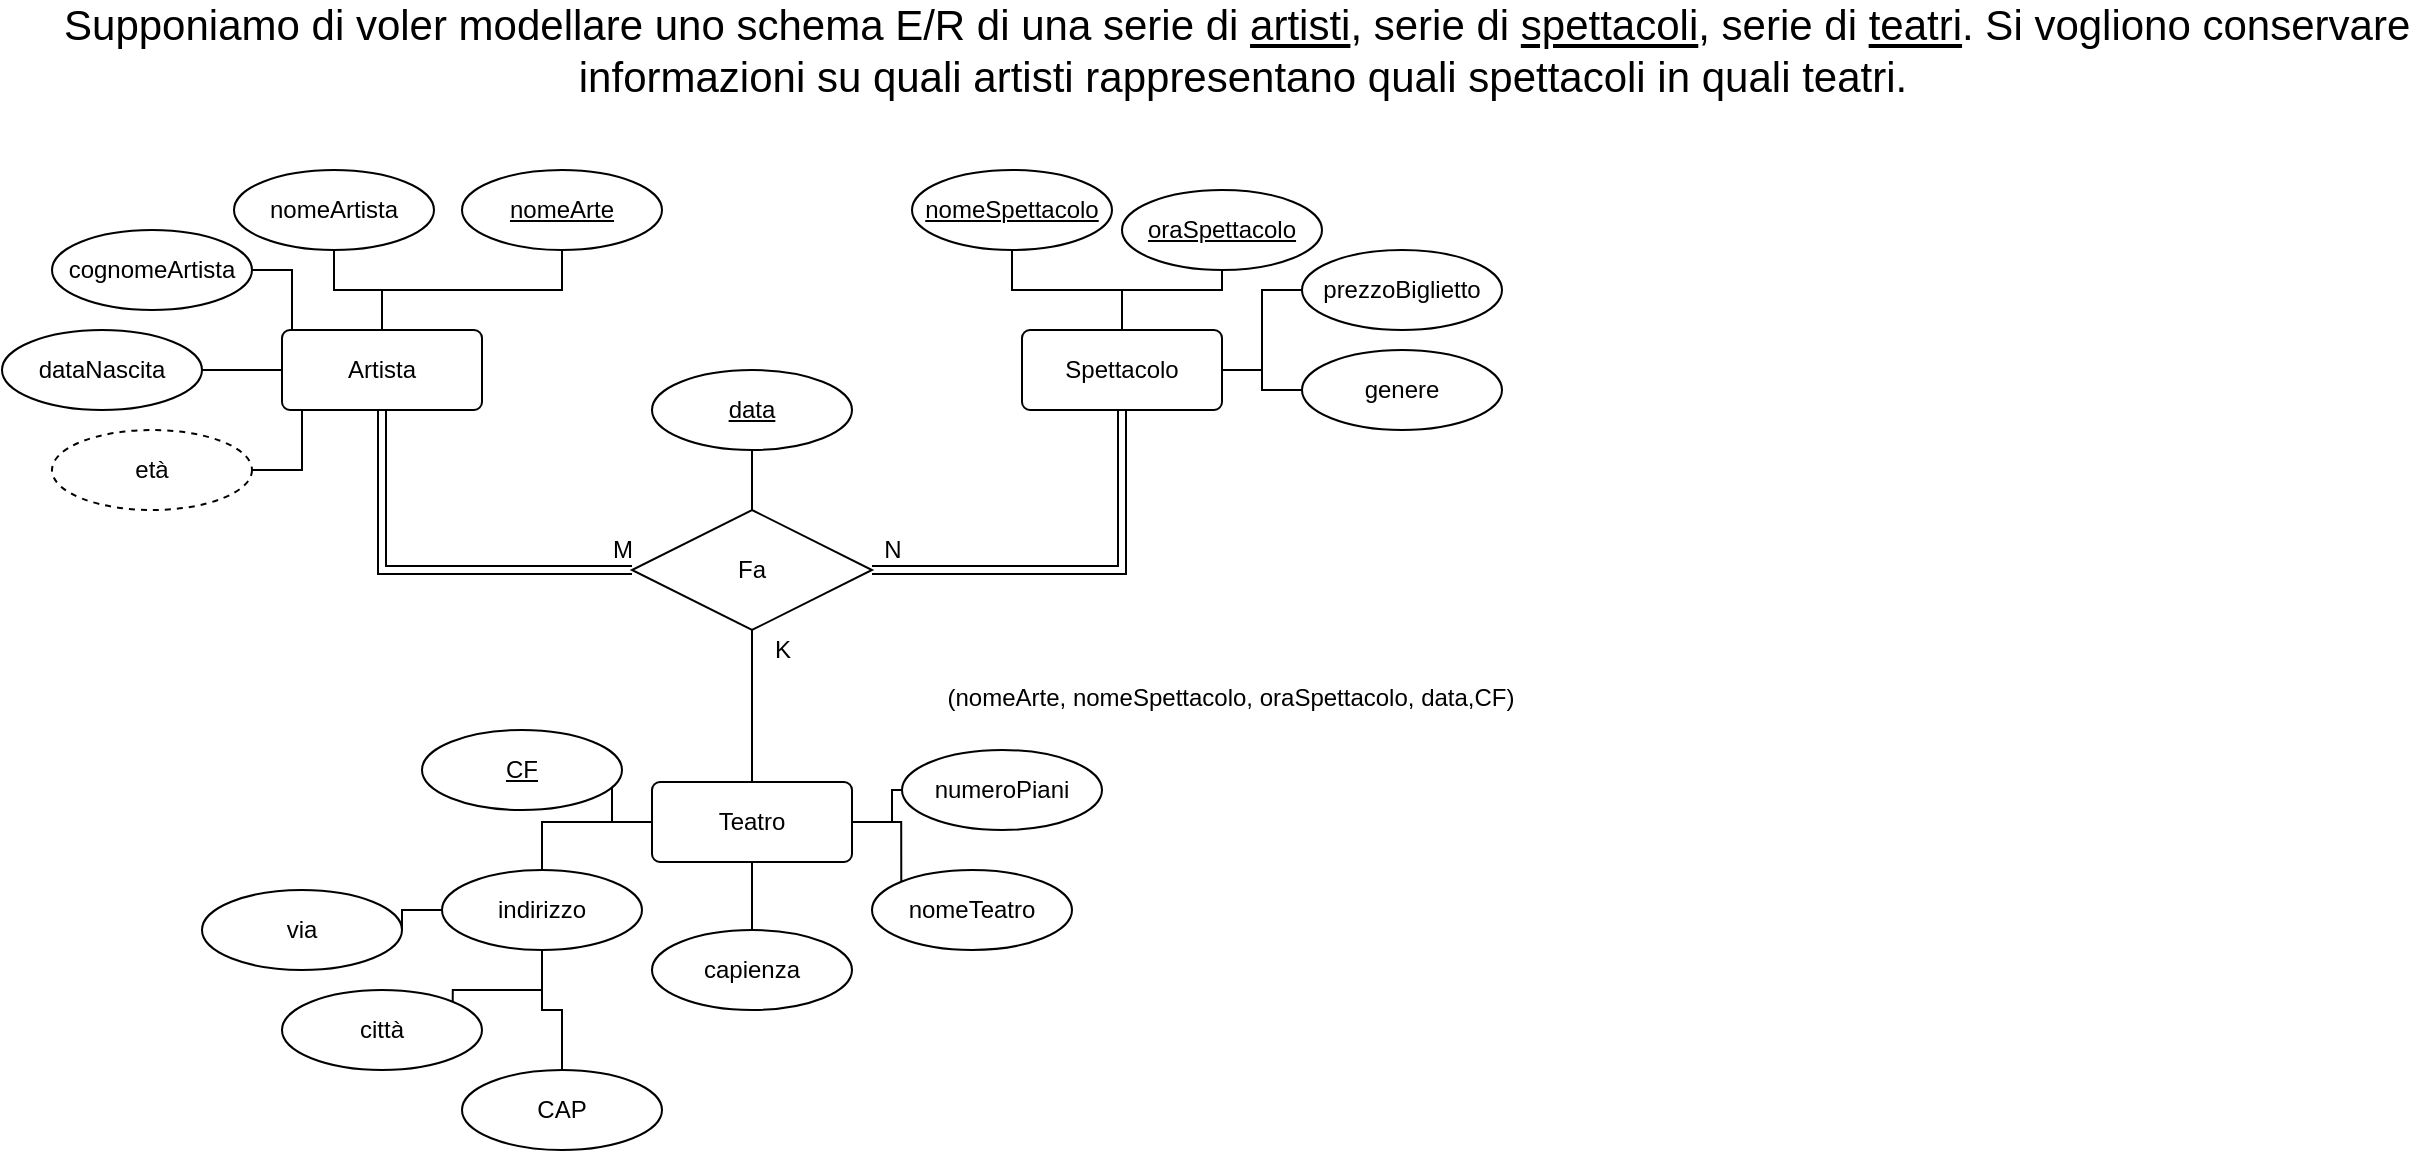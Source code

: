<mxfile version="13.0.1" type="device"><diagram id="q0JTB-GfVeCKMsjpY5aI" name="Page-1"><mxGraphModel dx="788" dy="524" grid="1" gridSize="10" guides="1" tooltips="1" connect="1" arrows="1" fold="1" page="1" pageScale="1" pageWidth="1091" pageHeight="1011" math="0" shadow="0"><root><mxCell id="0"/><mxCell id="1" parent="0"/><mxCell id="TRV-0-cWPBI3vSq-Ukxo-1" value="&lt;span style=&quot;font-size: 21px&quot;&gt;Supponiamo di voler modellare uno schema E/R di una serie di &lt;u&gt;artisti&lt;/u&gt;, serie di &lt;u&gt;spettacoli&lt;/u&gt;, serie di &lt;u&gt;teatri&lt;/u&gt;. Si vogliono conservare&amp;nbsp;&lt;br&gt;informazioni su quali artisti rappresentano quali spettacoli in quali teatri.&lt;br&gt;&lt;/span&gt;" style="text;html=1;align=center;verticalAlign=middle;resizable=0;points=[];autosize=1;" parent="1" vertex="1"><mxGeometry x="405" y="100" width="1190" height="40" as="geometry"/></mxCell><mxCell id="2EuzCv6jawHInFEN8cXj-15" style="edgeStyle=orthogonalEdgeStyle;rounded=0;orthogonalLoop=1;jettySize=auto;html=1;entryX=0.5;entryY=0.75;entryDx=0;entryDy=0;entryPerimeter=0;endArrow=none;endFill=0;" edge="1" parent="1" source="2EuzCv6jawHInFEN8cXj-3" target="2EuzCv6jawHInFEN8cXj-14"><mxGeometry relative="1" as="geometry"/></mxCell><mxCell id="2EuzCv6jawHInFEN8cXj-16" style="edgeStyle=orthogonalEdgeStyle;rounded=0;orthogonalLoop=1;jettySize=auto;html=1;entryX=0.5;entryY=1;entryDx=0;entryDy=0;endArrow=none;endFill=0;" edge="1" parent="1" source="2EuzCv6jawHInFEN8cXj-3" target="2EuzCv6jawHInFEN8cXj-8"><mxGeometry relative="1" as="geometry"/></mxCell><mxCell id="2EuzCv6jawHInFEN8cXj-17" style="edgeStyle=orthogonalEdgeStyle;rounded=0;orthogonalLoop=1;jettySize=auto;html=1;entryX=1;entryY=0.5;entryDx=0;entryDy=0;endArrow=none;endFill=0;" edge="1" parent="1" source="2EuzCv6jawHInFEN8cXj-3" target="2EuzCv6jawHInFEN8cXj-10"><mxGeometry relative="1" as="geometry"/></mxCell><mxCell id="2EuzCv6jawHInFEN8cXj-18" style="edgeStyle=orthogonalEdgeStyle;rounded=0;orthogonalLoop=1;jettySize=auto;html=1;entryX=1;entryY=0.5;entryDx=0;entryDy=0;endArrow=none;endFill=0;" edge="1" parent="1" source="2EuzCv6jawHInFEN8cXj-3" target="2EuzCv6jawHInFEN8cXj-9"><mxGeometry relative="1" as="geometry"><Array as="points"><mxPoint x="525" y="230"/></Array></mxGeometry></mxCell><mxCell id="2EuzCv6jawHInFEN8cXj-19" style="edgeStyle=orthogonalEdgeStyle;rounded=0;orthogonalLoop=1;jettySize=auto;html=1;entryX=1;entryY=0.5;entryDx=0;entryDy=0;endArrow=none;endFill=0;" edge="1" parent="1" source="2EuzCv6jawHInFEN8cXj-3" target="2EuzCv6jawHInFEN8cXj-13"><mxGeometry relative="1" as="geometry"><Array as="points"><mxPoint x="530" y="330"/></Array></mxGeometry></mxCell><mxCell id="2EuzCv6jawHInFEN8cXj-21" style="edgeStyle=orthogonalEdgeStyle;rounded=0;orthogonalLoop=1;jettySize=auto;html=1;entryX=0;entryY=0.5;entryDx=0;entryDy=0;endArrow=none;endFill=0;exitX=0.5;exitY=1;exitDx=0;exitDy=0;shape=link;" edge="1" parent="1" source="2EuzCv6jawHInFEN8cXj-3" target="2EuzCv6jawHInFEN8cXj-20"><mxGeometry relative="1" as="geometry"/></mxCell><mxCell id="2EuzCv6jawHInFEN8cXj-3" value="Artista" style="rounded=1;arcSize=10;whiteSpace=wrap;html=1;align=center;" vertex="1" parent="1"><mxGeometry x="520" y="260" width="100" height="40" as="geometry"/></mxCell><mxCell id="2EuzCv6jawHInFEN8cXj-46" style="edgeStyle=orthogonalEdgeStyle;rounded=0;orthogonalLoop=1;jettySize=auto;html=1;entryX=0.5;entryY=1;entryDx=0;entryDy=0;endArrow=none;endFill=0;" edge="1" parent="1" source="2EuzCv6jawHInFEN8cXj-4" target="2EuzCv6jawHInFEN8cXj-31"><mxGeometry relative="1" as="geometry"/></mxCell><mxCell id="2EuzCv6jawHInFEN8cXj-47" style="edgeStyle=orthogonalEdgeStyle;rounded=0;orthogonalLoop=1;jettySize=auto;html=1;entryX=0.5;entryY=1;entryDx=0;entryDy=0;endArrow=none;endFill=0;" edge="1" parent="1" source="2EuzCv6jawHInFEN8cXj-4" target="2EuzCv6jawHInFEN8cXj-33"><mxGeometry relative="1" as="geometry"/></mxCell><mxCell id="2EuzCv6jawHInFEN8cXj-48" style="edgeStyle=orthogonalEdgeStyle;rounded=0;orthogonalLoop=1;jettySize=auto;html=1;entryX=0;entryY=0.5;entryDx=0;entryDy=0;endArrow=none;endFill=0;" edge="1" parent="1" source="2EuzCv6jawHInFEN8cXj-4" target="2EuzCv6jawHInFEN8cXj-32"><mxGeometry relative="1" as="geometry"/></mxCell><mxCell id="2EuzCv6jawHInFEN8cXj-49" style="edgeStyle=orthogonalEdgeStyle;rounded=0;orthogonalLoop=1;jettySize=auto;html=1;entryX=0;entryY=0.5;entryDx=0;entryDy=0;endArrow=none;endFill=0;" edge="1" parent="1" source="2EuzCv6jawHInFEN8cXj-4" target="2EuzCv6jawHInFEN8cXj-34"><mxGeometry relative="1" as="geometry"/></mxCell><mxCell id="2EuzCv6jawHInFEN8cXj-4" value="Spettacolo" style="rounded=1;arcSize=10;whiteSpace=wrap;html=1;align=center;" vertex="1" parent="1"><mxGeometry x="890" y="260" width="100" height="40" as="geometry"/></mxCell><mxCell id="2EuzCv6jawHInFEN8cXj-29" style="edgeStyle=orthogonalEdgeStyle;rounded=0;orthogonalLoop=1;jettySize=auto;html=1;entryX=0.5;entryY=1;entryDx=0;entryDy=0;endArrow=none;endFill=0;" edge="1" parent="1" source="2EuzCv6jawHInFEN8cXj-5" target="2EuzCv6jawHInFEN8cXj-20"><mxGeometry relative="1" as="geometry"/></mxCell><mxCell id="2EuzCv6jawHInFEN8cXj-41" style="edgeStyle=orthogonalEdgeStyle;rounded=0;orthogonalLoop=1;jettySize=auto;html=1;entryX=1;entryY=0.5;entryDx=0;entryDy=0;endArrow=none;endFill=0;" edge="1" parent="1" source="2EuzCv6jawHInFEN8cXj-5" target="2EuzCv6jawHInFEN8cXj-39"><mxGeometry relative="1" as="geometry"/></mxCell><mxCell id="2EuzCv6jawHInFEN8cXj-42" style="edgeStyle=orthogonalEdgeStyle;rounded=0;orthogonalLoop=1;jettySize=auto;html=1;endArrow=none;endFill=0;" edge="1" parent="1" source="2EuzCv6jawHInFEN8cXj-5" target="2EuzCv6jawHInFEN8cXj-36"><mxGeometry relative="1" as="geometry"/></mxCell><mxCell id="2EuzCv6jawHInFEN8cXj-43" style="edgeStyle=orthogonalEdgeStyle;rounded=0;orthogonalLoop=1;jettySize=auto;html=1;entryX=0.5;entryY=0;entryDx=0;entryDy=0;endArrow=none;endFill=0;" edge="1" parent="1" source="2EuzCv6jawHInFEN8cXj-5" target="2EuzCv6jawHInFEN8cXj-37"><mxGeometry relative="1" as="geometry"/></mxCell><mxCell id="2EuzCv6jawHInFEN8cXj-44" style="edgeStyle=orthogonalEdgeStyle;rounded=0;orthogonalLoop=1;jettySize=auto;html=1;endArrow=none;endFill=0;" edge="1" parent="1" source="2EuzCv6jawHInFEN8cXj-5" target="2EuzCv6jawHInFEN8cXj-40"><mxGeometry relative="1" as="geometry"/></mxCell><mxCell id="2EuzCv6jawHInFEN8cXj-45" style="edgeStyle=orthogonalEdgeStyle;rounded=0;orthogonalLoop=1;jettySize=auto;html=1;entryX=0;entryY=0;entryDx=0;entryDy=0;endArrow=none;endFill=0;" edge="1" parent="1" source="2EuzCv6jawHInFEN8cXj-5" target="2EuzCv6jawHInFEN8cXj-35"><mxGeometry relative="1" as="geometry"/></mxCell><mxCell id="2EuzCv6jawHInFEN8cXj-5" value="Teatro" style="rounded=1;arcSize=10;whiteSpace=wrap;html=1;align=center;" vertex="1" parent="1"><mxGeometry x="705" y="486" width="100" height="40" as="geometry"/></mxCell><mxCell id="2EuzCv6jawHInFEN8cXj-8" value="nomeArtista" style="ellipse;whiteSpace=wrap;html=1;align=center;" vertex="1" parent="1"><mxGeometry x="496" y="180" width="100" height="40" as="geometry"/></mxCell><mxCell id="2EuzCv6jawHInFEN8cXj-9" value="cognomeArtista" style="ellipse;whiteSpace=wrap;html=1;align=center;" vertex="1" parent="1"><mxGeometry x="405" y="210" width="100" height="40" as="geometry"/></mxCell><mxCell id="2EuzCv6jawHInFEN8cXj-10" value="dataNascita" style="ellipse;whiteSpace=wrap;html=1;align=center;" vertex="1" parent="1"><mxGeometry x="380" y="260" width="100" height="40" as="geometry"/></mxCell><mxCell id="2EuzCv6jawHInFEN8cXj-13" value="età" style="ellipse;whiteSpace=wrap;html=1;align=center;dashed=1;" vertex="1" parent="1"><mxGeometry x="405" y="310" width="100" height="40" as="geometry"/></mxCell><mxCell id="2EuzCv6jawHInFEN8cXj-14" value="nomeArte" style="ellipse;whiteSpace=wrap;html=1;align=center;fontStyle=4;" vertex="1" parent="1"><mxGeometry x="610" y="180" width="100" height="40" as="geometry"/></mxCell><mxCell id="2EuzCv6jawHInFEN8cXj-22" style="edgeStyle=orthogonalEdgeStyle;rounded=0;orthogonalLoop=1;jettySize=auto;html=1;endArrow=none;endFill=0;shape=link;" edge="1" parent="1" source="2EuzCv6jawHInFEN8cXj-20" target="2EuzCv6jawHInFEN8cXj-4"><mxGeometry relative="1" as="geometry"/></mxCell><mxCell id="2EuzCv6jawHInFEN8cXj-20" value="Fa" style="shape=rhombus;perimeter=rhombusPerimeter;whiteSpace=wrap;html=1;align=center;" vertex="1" parent="1"><mxGeometry x="695" y="350" width="120" height="60" as="geometry"/></mxCell><mxCell id="2EuzCv6jawHInFEN8cXj-26" value="N" style="text;html=1;align=center;verticalAlign=middle;resizable=0;points=[];autosize=1;" vertex="1" parent="1"><mxGeometry x="815" y="360" width="20" height="20" as="geometry"/></mxCell><mxCell id="2EuzCv6jawHInFEN8cXj-27" value="M" style="text;html=1;align=center;verticalAlign=middle;resizable=0;points=[];autosize=1;" vertex="1" parent="1"><mxGeometry x="675" y="360" width="30" height="20" as="geometry"/></mxCell><mxCell id="2EuzCv6jawHInFEN8cXj-30" value="K" style="text;html=1;align=center;verticalAlign=middle;resizable=0;points=[];autosize=1;" vertex="1" parent="1"><mxGeometry x="760" y="410" width="20" height="20" as="geometry"/></mxCell><mxCell id="2EuzCv6jawHInFEN8cXj-31" value="&lt;u&gt;nomeSpettacolo&lt;/u&gt;" style="ellipse;whiteSpace=wrap;html=1;align=center;" vertex="1" parent="1"><mxGeometry x="835" y="180" width="100" height="40" as="geometry"/></mxCell><mxCell id="2EuzCv6jawHInFEN8cXj-32" value="prezzoBiglietto" style="ellipse;whiteSpace=wrap;html=1;align=center;" vertex="1" parent="1"><mxGeometry x="1030" y="220" width="100" height="40" as="geometry"/></mxCell><mxCell id="2EuzCv6jawHInFEN8cXj-33" value="&lt;u&gt;oraSpettacolo&lt;/u&gt;" style="ellipse;whiteSpace=wrap;html=1;align=center;" vertex="1" parent="1"><mxGeometry x="940" y="190" width="100" height="40" as="geometry"/></mxCell><mxCell id="2EuzCv6jawHInFEN8cXj-34" value="genere" style="ellipse;whiteSpace=wrap;html=1;align=center;" vertex="1" parent="1"><mxGeometry x="1030" y="270" width="100" height="40" as="geometry"/></mxCell><mxCell id="2EuzCv6jawHInFEN8cXj-35" value="nomeTeatro" style="ellipse;whiteSpace=wrap;html=1;align=center;" vertex="1" parent="1"><mxGeometry x="815" y="530" width="100" height="40" as="geometry"/></mxCell><mxCell id="2EuzCv6jawHInFEN8cXj-56" style="edgeStyle=orthogonalEdgeStyle;rounded=0;orthogonalLoop=1;jettySize=auto;html=1;entryX=1;entryY=0.5;entryDx=0;entryDy=0;endArrow=none;endFill=0;" edge="1" parent="1" source="2EuzCv6jawHInFEN8cXj-36" target="2EuzCv6jawHInFEN8cXj-53"><mxGeometry relative="1" as="geometry"/></mxCell><mxCell id="2EuzCv6jawHInFEN8cXj-57" style="edgeStyle=orthogonalEdgeStyle;rounded=0;orthogonalLoop=1;jettySize=auto;html=1;entryX=1;entryY=0;entryDx=0;entryDy=0;endArrow=none;endFill=0;" edge="1" parent="1" source="2EuzCv6jawHInFEN8cXj-36" target="2EuzCv6jawHInFEN8cXj-54"><mxGeometry relative="1" as="geometry"/></mxCell><mxCell id="2EuzCv6jawHInFEN8cXj-58" style="edgeStyle=orthogonalEdgeStyle;rounded=0;orthogonalLoop=1;jettySize=auto;html=1;endArrow=none;endFill=0;" edge="1" parent="1" source="2EuzCv6jawHInFEN8cXj-36" target="2EuzCv6jawHInFEN8cXj-55"><mxGeometry relative="1" as="geometry"/></mxCell><mxCell id="2EuzCv6jawHInFEN8cXj-36" value="indirizzo" style="ellipse;whiteSpace=wrap;html=1;align=center;" vertex="1" parent="1"><mxGeometry x="600" y="530" width="100" height="40" as="geometry"/></mxCell><mxCell id="2EuzCv6jawHInFEN8cXj-37" value="capienza" style="ellipse;whiteSpace=wrap;html=1;align=center;" vertex="1" parent="1"><mxGeometry x="705" y="560" width="100" height="40" as="geometry"/></mxCell><mxCell id="2EuzCv6jawHInFEN8cXj-39" value="CF" style="ellipse;whiteSpace=wrap;html=1;align=center;fontStyle=4;" vertex="1" parent="1"><mxGeometry x="590" y="460" width="100" height="40" as="geometry"/></mxCell><mxCell id="2EuzCv6jawHInFEN8cXj-40" value="numeroPiani" style="ellipse;whiteSpace=wrap;html=1;align=center;" vertex="1" parent="1"><mxGeometry x="830" y="470" width="100" height="40" as="geometry"/></mxCell><mxCell id="2EuzCv6jawHInFEN8cXj-50" value="(nomeArte, nomeSpettacolo, oraSpettacolo, data,CF)" style="text;html=1;align=center;verticalAlign=middle;resizable=0;points=[];autosize=1;" vertex="1" parent="1"><mxGeometry x="844" y="434" width="300" height="20" as="geometry"/></mxCell><mxCell id="2EuzCv6jawHInFEN8cXj-52" style="edgeStyle=orthogonalEdgeStyle;rounded=0;orthogonalLoop=1;jettySize=auto;html=1;entryX=0.5;entryY=0;entryDx=0;entryDy=0;endArrow=none;endFill=0;" edge="1" parent="1" source="2EuzCv6jawHInFEN8cXj-51" target="2EuzCv6jawHInFEN8cXj-20"><mxGeometry relative="1" as="geometry"/></mxCell><mxCell id="2EuzCv6jawHInFEN8cXj-51" value="data" style="ellipse;whiteSpace=wrap;html=1;align=center;fontStyle=4;" vertex="1" parent="1"><mxGeometry x="705" y="280" width="100" height="40" as="geometry"/></mxCell><mxCell id="2EuzCv6jawHInFEN8cXj-53" value="via" style="ellipse;whiteSpace=wrap;html=1;align=center;" vertex="1" parent="1"><mxGeometry x="480" y="540" width="100" height="40" as="geometry"/></mxCell><mxCell id="2EuzCv6jawHInFEN8cXj-54" value="città" style="ellipse;whiteSpace=wrap;html=1;align=center;" vertex="1" parent="1"><mxGeometry x="520" y="590" width="100" height="40" as="geometry"/></mxCell><mxCell id="2EuzCv6jawHInFEN8cXj-55" value="CAP" style="ellipse;whiteSpace=wrap;html=1;align=center;" vertex="1" parent="1"><mxGeometry x="610" y="630" width="100" height="40" as="geometry"/></mxCell></root></mxGraphModel></diagram></mxfile>